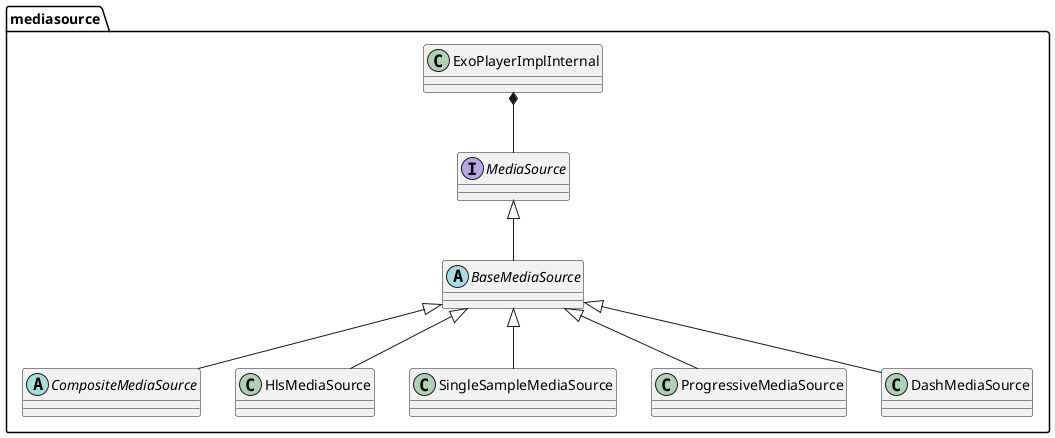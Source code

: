 @startuml
'Defines and provides media to be played by an {@link com.google.android.exoplayer2.ExoPlayer}
package mediasource{

interface MediaSource
abstract class BaseMediaSource
abstract class CompositeMediaSource

class HlsMediaSource
class SingleSampleMediaSource
class ProgressiveMediaSource
class DashMediaSource

MediaSource <|-- BaseMediaSource
BaseMediaSource <|-- HlsMediaSource
BaseMediaSource <|-- SingleSampleMediaSource
BaseMediaSource <|-- ProgressiveMediaSource
BaseMediaSource <|-- DashMediaSource
BaseMediaSource <|-- CompositeMediaSource

ExoPlayerImplInternal *-- MediaSource

}
@enduml